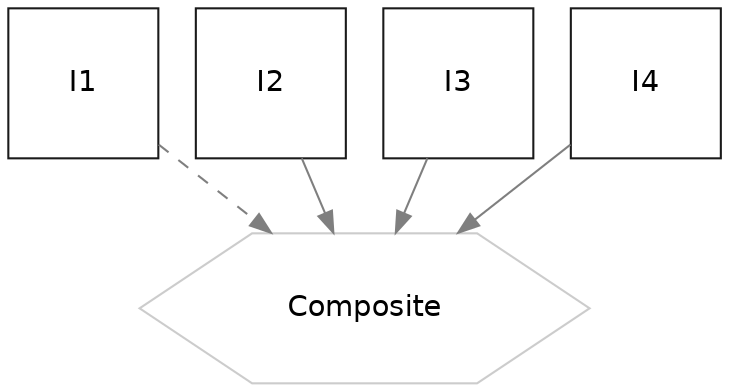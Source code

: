 digraph composite2 {
  # Intialization of graph attributes
  graph [overlap = false bgcolor=transparent]

  # Initialization of node attributes
  node [shape = circle,
        fontname = Helvetica,
        color = gray80,
        type = box,
        fixedsize = true]


  # Node statements
  Composite [width=3, height=1, shape=hexagon, color=gray80];

  node [width=1, shape=square, color=gray10]
  I1; I2; I3; I4; 

  # Initialization of edge attributes
  edge [color = gray50, rel = yields]

  # Edge statements
  I1 -> Composite [style=dashed]; I2 -> Composite; I3 -> Composite; I4 -> Composite;

  }